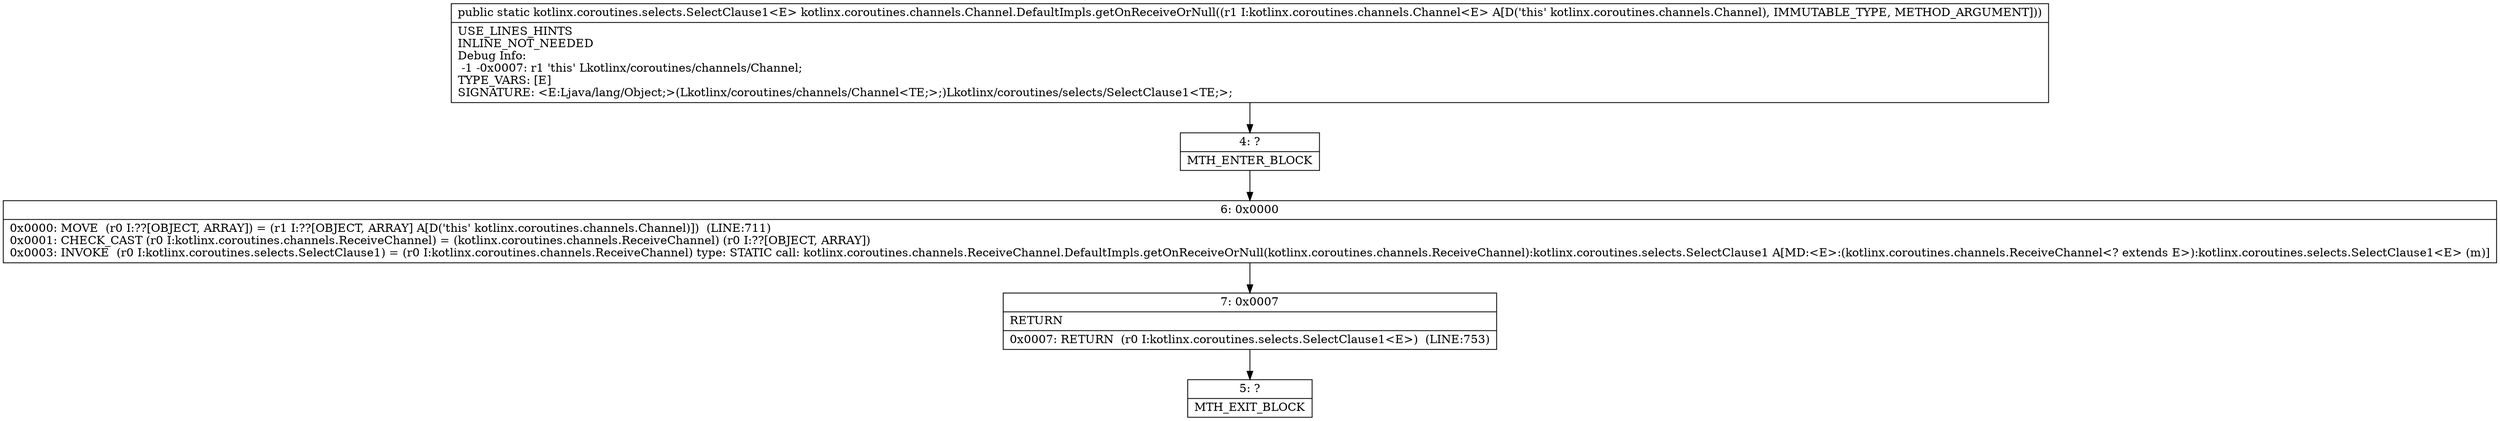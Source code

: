 digraph "CFG forkotlinx.coroutines.channels.Channel.DefaultImpls.getOnReceiveOrNull(Lkotlinx\/coroutines\/channels\/Channel;)Lkotlinx\/coroutines\/selects\/SelectClause1;" {
Node_4 [shape=record,label="{4\:\ ?|MTH_ENTER_BLOCK\l}"];
Node_6 [shape=record,label="{6\:\ 0x0000|0x0000: MOVE  (r0 I:??[OBJECT, ARRAY]) = (r1 I:??[OBJECT, ARRAY] A[D('this' kotlinx.coroutines.channels.Channel)])  (LINE:711)\l0x0001: CHECK_CAST (r0 I:kotlinx.coroutines.channels.ReceiveChannel) = (kotlinx.coroutines.channels.ReceiveChannel) (r0 I:??[OBJECT, ARRAY]) \l0x0003: INVOKE  (r0 I:kotlinx.coroutines.selects.SelectClause1) = (r0 I:kotlinx.coroutines.channels.ReceiveChannel) type: STATIC call: kotlinx.coroutines.channels.ReceiveChannel.DefaultImpls.getOnReceiveOrNull(kotlinx.coroutines.channels.ReceiveChannel):kotlinx.coroutines.selects.SelectClause1 A[MD:\<E\>:(kotlinx.coroutines.channels.ReceiveChannel\<? extends E\>):kotlinx.coroutines.selects.SelectClause1\<E\> (m)]\l}"];
Node_7 [shape=record,label="{7\:\ 0x0007|RETURN\l|0x0007: RETURN  (r0 I:kotlinx.coroutines.selects.SelectClause1\<E\>)  (LINE:753)\l}"];
Node_5 [shape=record,label="{5\:\ ?|MTH_EXIT_BLOCK\l}"];
MethodNode[shape=record,label="{public static kotlinx.coroutines.selects.SelectClause1\<E\> kotlinx.coroutines.channels.Channel.DefaultImpls.getOnReceiveOrNull((r1 I:kotlinx.coroutines.channels.Channel\<E\> A[D('this' kotlinx.coroutines.channels.Channel), IMMUTABLE_TYPE, METHOD_ARGUMENT]))  | USE_LINES_HINTS\lINLINE_NOT_NEEDED\lDebug Info:\l  \-1 \-0x0007: r1 'this' Lkotlinx\/coroutines\/channels\/Channel;\lTYPE_VARS: [E]\lSIGNATURE: \<E:Ljava\/lang\/Object;\>(Lkotlinx\/coroutines\/channels\/Channel\<TE;\>;)Lkotlinx\/coroutines\/selects\/SelectClause1\<TE;\>;\l}"];
MethodNode -> Node_4;Node_4 -> Node_6;
Node_6 -> Node_7;
Node_7 -> Node_5;
}

